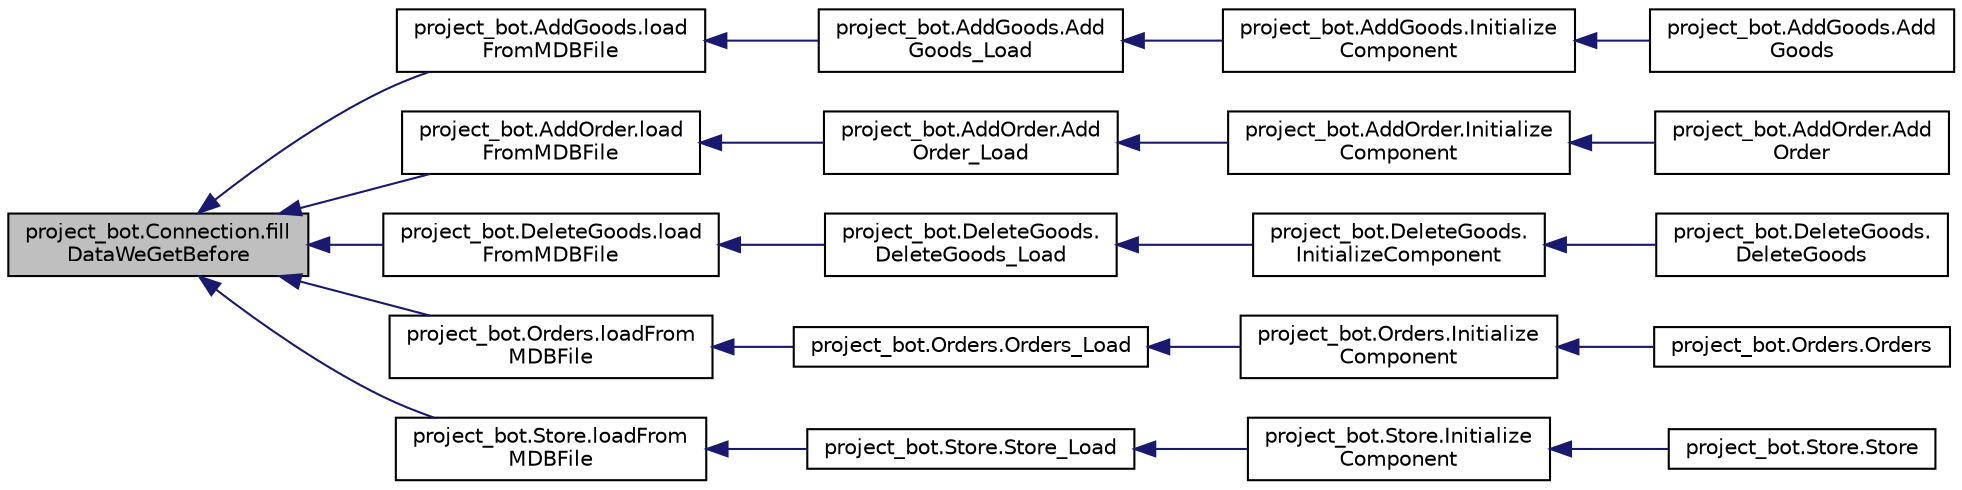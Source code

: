 digraph "project_bot.Connection.fillDataWeGetBefore"
{
  edge [fontname="Helvetica",fontsize="10",labelfontname="Helvetica",labelfontsize="10"];
  node [fontname="Helvetica",fontsize="10",shape=record];
  rankdir="LR";
  Node26 [label="project_bot.Connection.fill\lDataWeGetBefore",height=0.2,width=0.4,color="black", fillcolor="grey75", style="filled", fontcolor="black"];
  Node26 -> Node27 [dir="back",color="midnightblue",fontsize="10",style="solid",fontname="Helvetica"];
  Node27 [label="project_bot.AddGoods.load\lFromMDBFile",height=0.2,width=0.4,color="black", fillcolor="white", style="filled",URL="$classproject__bot_1_1_add_goods.html#a8ab32e201e6fe3b27d5d5681a419c01f"];
  Node27 -> Node28 [dir="back",color="midnightblue",fontsize="10",style="solid",fontname="Helvetica"];
  Node28 [label="project_bot.AddGoods.Add\lGoods_Load",height=0.2,width=0.4,color="black", fillcolor="white", style="filled",URL="$classproject__bot_1_1_add_goods.html#acff8099e110541177e1c0c6999a1f011"];
  Node28 -> Node29 [dir="back",color="midnightblue",fontsize="10",style="solid",fontname="Helvetica"];
  Node29 [label="project_bot.AddGoods.Initialize\lComponent",height=0.2,width=0.4,color="black", fillcolor="white", style="filled",URL="$classproject__bot_1_1_add_goods.html#a3b9c4da6e418aa004cfe639221bfb99e",tooltip="Required method for Designer support - do not modify the contents of this method with the code editor..."];
  Node29 -> Node30 [dir="back",color="midnightblue",fontsize="10",style="solid",fontname="Helvetica"];
  Node30 [label="project_bot.AddGoods.Add\lGoods",height=0.2,width=0.4,color="black", fillcolor="white", style="filled",URL="$classproject__bot_1_1_add_goods.html#a3b3cc8b3f93a9fec4f422e7ab30c0dc7"];
  Node26 -> Node31 [dir="back",color="midnightblue",fontsize="10",style="solid",fontname="Helvetica"];
  Node31 [label="project_bot.AddOrder.load\lFromMDBFile",height=0.2,width=0.4,color="black", fillcolor="white", style="filled",URL="$classproject__bot_1_1_add_order.html#a7a2ef5caf24d7e09afb85ac0632dc71d"];
  Node31 -> Node32 [dir="back",color="midnightblue",fontsize="10",style="solid",fontname="Helvetica"];
  Node32 [label="project_bot.AddOrder.Add\lOrder_Load",height=0.2,width=0.4,color="black", fillcolor="white", style="filled",URL="$classproject__bot_1_1_add_order.html#a3d32201f08112f66db4b7276f14b083d"];
  Node32 -> Node33 [dir="back",color="midnightblue",fontsize="10",style="solid",fontname="Helvetica"];
  Node33 [label="project_bot.AddOrder.Initialize\lComponent",height=0.2,width=0.4,color="black", fillcolor="white", style="filled",URL="$classproject__bot_1_1_add_order.html#a7e3d4f70086017c86773a3ae31bfb61f",tooltip="Required method for Designer support - do not modify the contents of this method with the code editor..."];
  Node33 -> Node34 [dir="back",color="midnightblue",fontsize="10",style="solid",fontname="Helvetica"];
  Node34 [label="project_bot.AddOrder.Add\lOrder",height=0.2,width=0.4,color="black", fillcolor="white", style="filled",URL="$classproject__bot_1_1_add_order.html#a70759d62195c7b92d5680be53ca76937"];
  Node26 -> Node35 [dir="back",color="midnightblue",fontsize="10",style="solid",fontname="Helvetica"];
  Node35 [label="project_bot.DeleteGoods.load\lFromMDBFile",height=0.2,width=0.4,color="black", fillcolor="white", style="filled",URL="$classproject__bot_1_1_delete_goods.html#abab9edf8ed6cdf9465263e469fad0e0b"];
  Node35 -> Node36 [dir="back",color="midnightblue",fontsize="10",style="solid",fontname="Helvetica"];
  Node36 [label="project_bot.DeleteGoods.\lDeleteGoods_Load",height=0.2,width=0.4,color="black", fillcolor="white", style="filled",URL="$classproject__bot_1_1_delete_goods.html#af370b0ab48634b8319c7e059775194fa"];
  Node36 -> Node37 [dir="back",color="midnightblue",fontsize="10",style="solid",fontname="Helvetica"];
  Node37 [label="project_bot.DeleteGoods.\lInitializeComponent",height=0.2,width=0.4,color="black", fillcolor="white", style="filled",URL="$classproject__bot_1_1_delete_goods.html#a7bd2e7ba312bb180d8c75b6eb9c339b7",tooltip="Required method for Designer support - do not modify the contents of this method with the code editor..."];
  Node37 -> Node38 [dir="back",color="midnightblue",fontsize="10",style="solid",fontname="Helvetica"];
  Node38 [label="project_bot.DeleteGoods.\lDeleteGoods",height=0.2,width=0.4,color="black", fillcolor="white", style="filled",URL="$classproject__bot_1_1_delete_goods.html#aa54c37fcade489d8a3814b99d644bdc3"];
  Node26 -> Node39 [dir="back",color="midnightblue",fontsize="10",style="solid",fontname="Helvetica"];
  Node39 [label="project_bot.Orders.loadFrom\lMDBFile",height=0.2,width=0.4,color="black", fillcolor="white", style="filled",URL="$classproject__bot_1_1_orders.html#a17069582eaf0396d663e03d59208f71f"];
  Node39 -> Node40 [dir="back",color="midnightblue",fontsize="10",style="solid",fontname="Helvetica"];
  Node40 [label="project_bot.Orders.Orders_Load",height=0.2,width=0.4,color="black", fillcolor="white", style="filled",URL="$classproject__bot_1_1_orders.html#a5f7d269f76edc56e956c62726c541334"];
  Node40 -> Node41 [dir="back",color="midnightblue",fontsize="10",style="solid",fontname="Helvetica"];
  Node41 [label="project_bot.Orders.Initialize\lComponent",height=0.2,width=0.4,color="black", fillcolor="white", style="filled",URL="$classproject__bot_1_1_orders.html#a68deaeda6bfb30c919e85e7304037ad5",tooltip="Required method for Designer support - do not modify the contents of this method with the code editor..."];
  Node41 -> Node42 [dir="back",color="midnightblue",fontsize="10",style="solid",fontname="Helvetica"];
  Node42 [label="project_bot.Orders.Orders",height=0.2,width=0.4,color="black", fillcolor="white", style="filled",URL="$classproject__bot_1_1_orders.html#aa04aa43a7ce406ffe815e47f16422668"];
  Node26 -> Node43 [dir="back",color="midnightblue",fontsize="10",style="solid",fontname="Helvetica"];
  Node43 [label="project_bot.Store.loadFrom\lMDBFile",height=0.2,width=0.4,color="black", fillcolor="white", style="filled",URL="$classproject__bot_1_1_store.html#aae062aa9b620a02c4ccb9ab8409eb8bc"];
  Node43 -> Node44 [dir="back",color="midnightblue",fontsize="10",style="solid",fontname="Helvetica"];
  Node44 [label="project_bot.Store.Store_Load",height=0.2,width=0.4,color="black", fillcolor="white", style="filled",URL="$classproject__bot_1_1_store.html#a72c22ca4fb81518a9de8a519badd7e52"];
  Node44 -> Node45 [dir="back",color="midnightblue",fontsize="10",style="solid",fontname="Helvetica"];
  Node45 [label="project_bot.Store.Initialize\lComponent",height=0.2,width=0.4,color="black", fillcolor="white", style="filled",URL="$classproject__bot_1_1_store.html#a4b1bdbb3b9e66dedb0ae4d7b91884cdf",tooltip="Required method for Designer support - do not modify the contents of this method with the code editor..."];
  Node45 -> Node46 [dir="back",color="midnightblue",fontsize="10",style="solid",fontname="Helvetica"];
  Node46 [label="project_bot.Store.Store",height=0.2,width=0.4,color="black", fillcolor="white", style="filled",URL="$classproject__bot_1_1_store.html#a976f5080cbc11032a96aace4925c61a9"];
}

